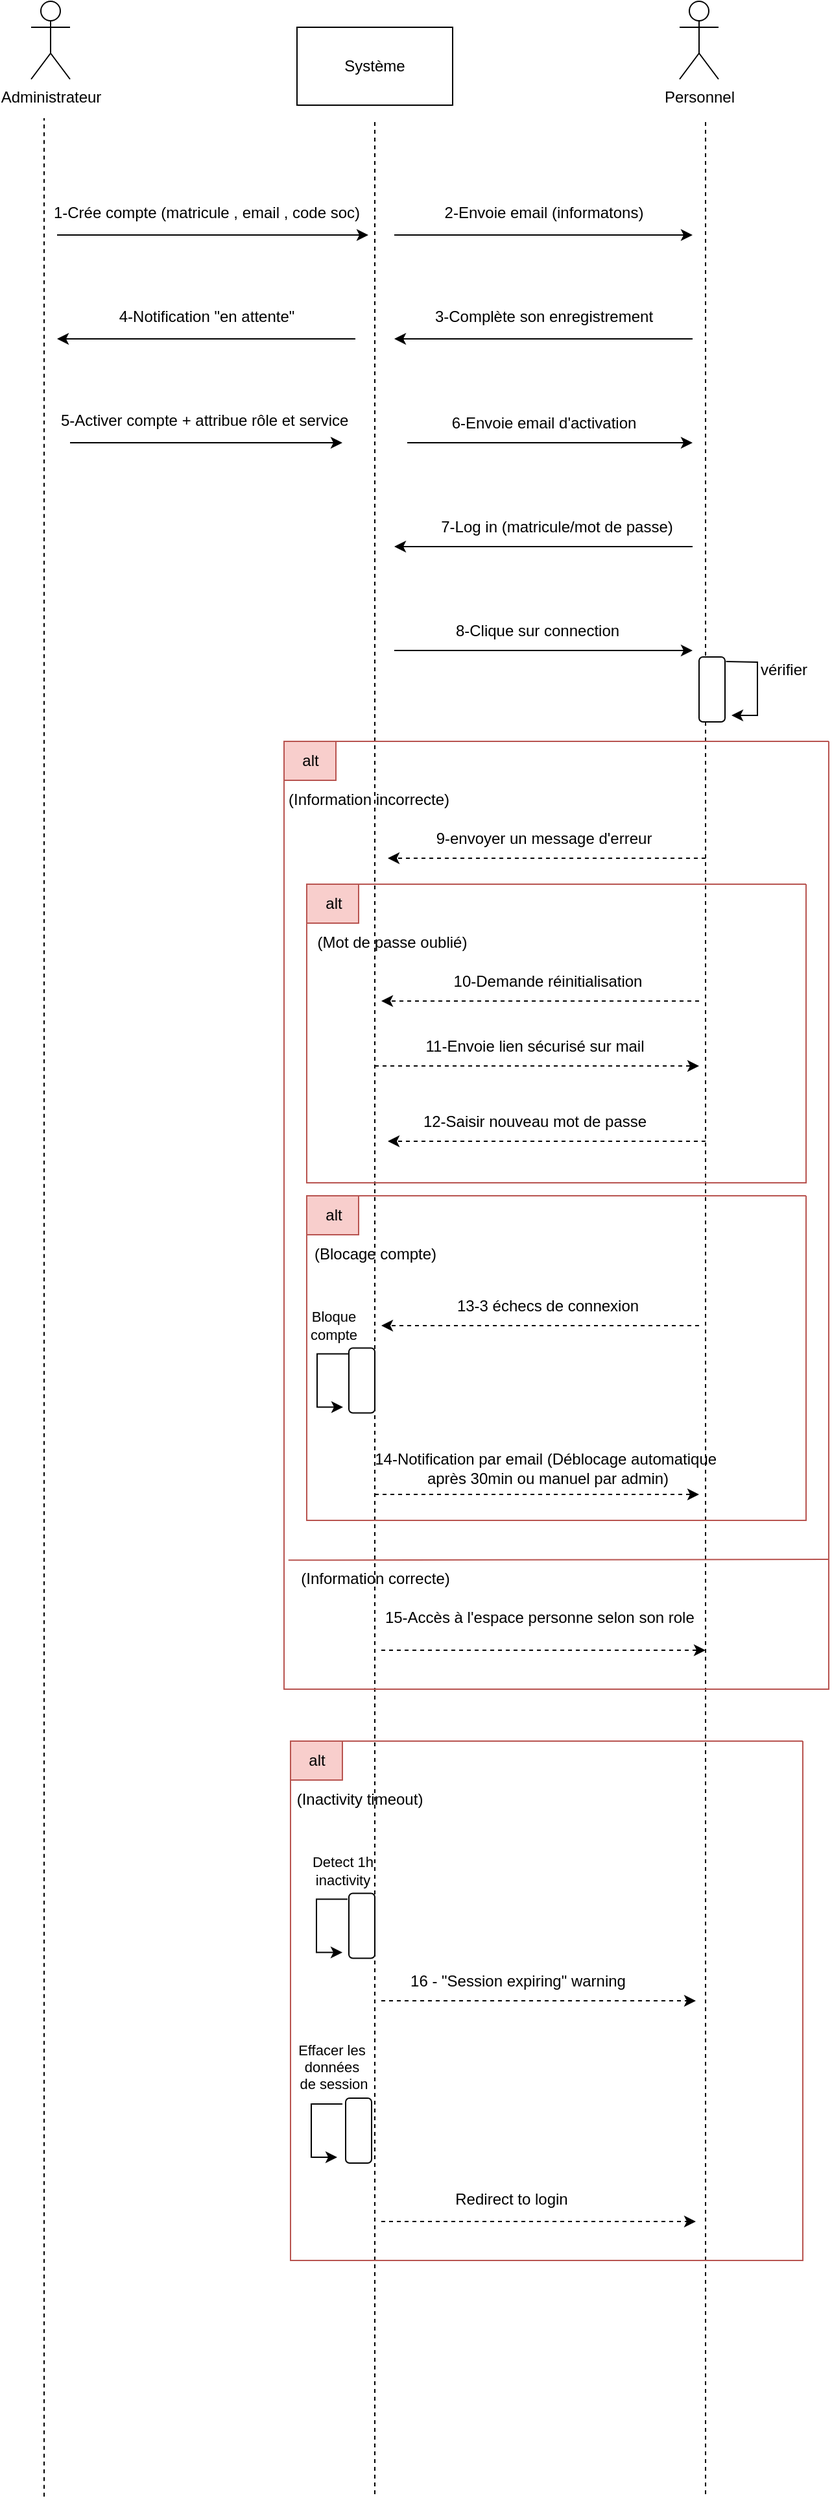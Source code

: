 <mxfile version="26.2.13">
  <diagram name="Page-1" id="2YBvvXClWsGukQMizWep">
    <mxGraphModel dx="1298" dy="1806" grid="1" gridSize="10" guides="1" tooltips="1" connect="1" arrows="1" fold="1" page="1" pageScale="1" pageWidth="850" pageHeight="1100" math="0" shadow="0">
      <root>
        <mxCell id="0" />
        <mxCell id="1" parent="0" />
        <mxCell id="f0ziFkiFmhthnas2H9XK-4" value="Administrateur" style="shape=umlActor;verticalLabelPosition=bottom;verticalAlign=top;html=1;outlineConnect=0;" vertex="1" parent="1">
          <mxGeometry x="160" y="-960" width="30" height="60" as="geometry" />
        </mxCell>
        <mxCell id="f0ziFkiFmhthnas2H9XK-15" value="Personnel" style="shape=umlActor;verticalLabelPosition=bottom;verticalAlign=top;html=1;outlineConnect=0;" vertex="1" parent="1">
          <mxGeometry x="660" y="-960" width="30" height="60" as="geometry" />
        </mxCell>
        <mxCell id="f0ziFkiFmhthnas2H9XK-19" value="" style="endArrow=none;dashed=1;html=1;rounded=0;" edge="1" parent="1">
          <mxGeometry width="50" height="50" relative="1" as="geometry">
            <mxPoint x="170" y="961.818" as="sourcePoint" />
            <mxPoint x="170" y="-870" as="targetPoint" />
          </mxGeometry>
        </mxCell>
        <mxCell id="f0ziFkiFmhthnas2H9XK-21" value="" style="endArrow=none;dashed=1;html=1;rounded=0;" edge="1" parent="1">
          <mxGeometry width="50" height="50" relative="1" as="geometry">
            <mxPoint x="680" y="960" as="sourcePoint" />
            <mxPoint x="680" y="-870" as="targetPoint" />
          </mxGeometry>
        </mxCell>
        <mxCell id="f0ziFkiFmhthnas2H9XK-22" value="" style="endArrow=none;dashed=1;html=1;rounded=0;" edge="1" parent="1">
          <mxGeometry width="50" height="50" relative="1" as="geometry">
            <mxPoint x="425" y="960" as="sourcePoint" />
            <mxPoint x="425" y="-870" as="targetPoint" />
          </mxGeometry>
        </mxCell>
        <mxCell id="f0ziFkiFmhthnas2H9XK-23" value="Système" style="rounded=0;whiteSpace=wrap;html=1;" vertex="1" parent="1">
          <mxGeometry x="365" y="-940" width="120" height="60" as="geometry" />
        </mxCell>
        <mxCell id="f0ziFkiFmhthnas2H9XK-24" value="" style="endArrow=classic;html=1;rounded=0;" edge="1" parent="1">
          <mxGeometry width="50" height="50" relative="1" as="geometry">
            <mxPoint x="180" y="-780" as="sourcePoint" />
            <mxPoint x="420" y="-780" as="targetPoint" />
          </mxGeometry>
        </mxCell>
        <mxCell id="f0ziFkiFmhthnas2H9XK-26" value="1-Crée compte (matricule , email , code soc)" style="text;html=1;align=center;verticalAlign=middle;resizable=0;points=[];autosize=1;strokeColor=none;fillColor=none;" vertex="1" parent="1">
          <mxGeometry x="165" y="-812" width="260" height="30" as="geometry" />
        </mxCell>
        <mxCell id="f0ziFkiFmhthnas2H9XK-28" value="" style="endArrow=classic;html=1;rounded=0;" edge="1" parent="1">
          <mxGeometry width="50" height="50" relative="1" as="geometry">
            <mxPoint x="440" y="-780" as="sourcePoint" />
            <mxPoint x="670" y="-780" as="targetPoint" />
          </mxGeometry>
        </mxCell>
        <mxCell id="f0ziFkiFmhthnas2H9XK-29" value="2-Envoie email (informatons)" style="text;html=1;align=center;verticalAlign=middle;resizable=0;points=[];autosize=1;strokeColor=none;fillColor=none;" vertex="1" parent="1">
          <mxGeometry x="465" y="-812" width="180" height="30" as="geometry" />
        </mxCell>
        <mxCell id="f0ziFkiFmhthnas2H9XK-30" value="" style="endArrow=classic;html=1;rounded=0;" edge="1" parent="1">
          <mxGeometry width="50" height="50" relative="1" as="geometry">
            <mxPoint x="670" y="-700" as="sourcePoint" />
            <mxPoint x="440" y="-700" as="targetPoint" />
          </mxGeometry>
        </mxCell>
        <mxCell id="f0ziFkiFmhthnas2H9XK-31" value="3-Complète son enregistrement" style="text;html=1;align=center;verticalAlign=middle;resizable=0;points=[];autosize=1;strokeColor=none;fillColor=none;" vertex="1" parent="1">
          <mxGeometry x="460" y="-732" width="190" height="30" as="geometry" />
        </mxCell>
        <mxCell id="f0ziFkiFmhthnas2H9XK-32" value="" style="endArrow=classic;html=1;rounded=0;" edge="1" parent="1">
          <mxGeometry width="50" height="50" relative="1" as="geometry">
            <mxPoint x="410" y="-700" as="sourcePoint" />
            <mxPoint x="180" y="-700" as="targetPoint" />
          </mxGeometry>
        </mxCell>
        <mxCell id="f0ziFkiFmhthnas2H9XK-33" value="4-Notification &quot;en attente&quot;" style="text;html=1;align=center;verticalAlign=middle;resizable=0;points=[];autosize=1;strokeColor=none;fillColor=none;" vertex="1" parent="1">
          <mxGeometry x="215" y="-732" width="160" height="30" as="geometry" />
        </mxCell>
        <mxCell id="f0ziFkiFmhthnas2H9XK-34" value="" style="endArrow=classic;html=1;rounded=0;" edge="1" parent="1">
          <mxGeometry width="50" height="50" relative="1" as="geometry">
            <mxPoint x="190" y="-620" as="sourcePoint" />
            <mxPoint x="400" y="-620" as="targetPoint" />
          </mxGeometry>
        </mxCell>
        <mxCell id="f0ziFkiFmhthnas2H9XK-35" value="&lt;div&gt;5-Activer compte + attribue rôle et service&amp;nbsp;&lt;/div&gt;&lt;div&gt;&lt;br&gt;&lt;/div&gt;" style="text;html=1;align=center;verticalAlign=middle;resizable=0;points=[];autosize=1;strokeColor=none;fillColor=none;" vertex="1" parent="1">
          <mxGeometry x="170" y="-650" width="250" height="40" as="geometry" />
        </mxCell>
        <mxCell id="f0ziFkiFmhthnas2H9XK-36" value="" style="endArrow=classic;html=1;rounded=0;" edge="1" parent="1">
          <mxGeometry width="50" height="50" relative="1" as="geometry">
            <mxPoint x="450" y="-620" as="sourcePoint" />
            <mxPoint x="670" y="-620" as="targetPoint" />
          </mxGeometry>
        </mxCell>
        <mxCell id="f0ziFkiFmhthnas2H9XK-37" value="6-Envoie email d&#39;activation" style="text;html=1;align=center;verticalAlign=middle;resizable=0;points=[];autosize=1;strokeColor=none;fillColor=none;" vertex="1" parent="1">
          <mxGeometry x="470" y="-650" width="170" height="30" as="geometry" />
        </mxCell>
        <mxCell id="f0ziFkiFmhthnas2H9XK-38" value="" style="endArrow=classic;html=1;rounded=0;" edge="1" parent="1">
          <mxGeometry width="50" height="50" relative="1" as="geometry">
            <mxPoint x="670" y="-540" as="sourcePoint" />
            <mxPoint x="440" y="-540" as="targetPoint" />
          </mxGeometry>
        </mxCell>
        <mxCell id="f0ziFkiFmhthnas2H9XK-39" value="7-Log in (matricule/mot de passe)" style="text;html=1;align=center;verticalAlign=middle;resizable=0;points=[];autosize=1;strokeColor=none;fillColor=none;" vertex="1" parent="1">
          <mxGeometry x="465" y="-570" width="200" height="30" as="geometry" />
        </mxCell>
        <mxCell id="f0ziFkiFmhthnas2H9XK-40" value="" style="endArrow=classic;html=1;rounded=0;" edge="1" parent="1">
          <mxGeometry width="50" height="50" relative="1" as="geometry">
            <mxPoint x="440" y="-460" as="sourcePoint" />
            <mxPoint x="670" y="-460" as="targetPoint" />
          </mxGeometry>
        </mxCell>
        <mxCell id="f0ziFkiFmhthnas2H9XK-43" value="8-Clique sur connection" style="text;html=1;align=center;verticalAlign=middle;resizable=0;points=[];autosize=1;strokeColor=none;fillColor=none;" vertex="1" parent="1">
          <mxGeometry x="475" y="-490" width="150" height="30" as="geometry" />
        </mxCell>
        <mxCell id="f0ziFkiFmhthnas2H9XK-44" value="" style="rounded=1;whiteSpace=wrap;html=1;rotation=-90;" vertex="1" parent="1">
          <mxGeometry x="660" y="-440" width="50" height="20" as="geometry" />
        </mxCell>
        <mxCell id="f0ziFkiFmhthnas2H9XK-45" value="" style="endArrow=classic;html=1;rounded=0;exitX=0.929;exitY=1.041;exitDx=0;exitDy=0;exitPerimeter=0;" edge="1" parent="1" source="f0ziFkiFmhthnas2H9XK-44">
          <mxGeometry width="50" height="50" relative="1" as="geometry">
            <mxPoint x="690" y="-450" as="sourcePoint" />
            <mxPoint x="700" y="-410" as="targetPoint" />
            <Array as="points">
              <mxPoint x="720" y="-451" />
              <mxPoint x="720" y="-410" />
            </Array>
          </mxGeometry>
        </mxCell>
        <mxCell id="f0ziFkiFmhthnas2H9XK-47" value="vérifier" style="text;html=1;align=center;verticalAlign=middle;resizable=0;points=[];autosize=1;strokeColor=none;fillColor=none;" vertex="1" parent="1">
          <mxGeometry x="710" y="-460" width="60" height="30" as="geometry" />
        </mxCell>
        <mxCell id="f0ziFkiFmhthnas2H9XK-49" value="" style="swimlane;startSize=0;fillColor=#f8cecc;strokeColor=#b85450;" vertex="1" parent="1">
          <mxGeometry x="355" y="-390" width="420" height="730" as="geometry" />
        </mxCell>
        <mxCell id="f0ziFkiFmhthnas2H9XK-50" value="alt" style="text;html=1;align=center;verticalAlign=middle;resizable=0;points=[];autosize=1;fillColor=#f8cecc;strokeColor=#b85450;" vertex="1" parent="f0ziFkiFmhthnas2H9XK-49">
          <mxGeometry width="40" height="30" as="geometry" />
        </mxCell>
        <mxCell id="f0ziFkiFmhthnas2H9XK-53" value="" style="endArrow=none;html=1;rounded=0;exitX=0;exitY=0.5;exitDx=0;exitDy=0;entryX=0.992;entryY=0.584;entryDx=0;entryDy=0;fillColor=#f8cecc;strokeColor=#b85450;entryPerimeter=0;" edge="1" parent="f0ziFkiFmhthnas2H9XK-49">
          <mxGeometry width="50" height="50" relative="1" as="geometry">
            <mxPoint x="3.36" y="630.64" as="sourcePoint" />
            <mxPoint x="420.0" y="630.0" as="targetPoint" />
          </mxGeometry>
        </mxCell>
        <mxCell id="f0ziFkiFmhthnas2H9XK-54" value="(Information incorrecte)" style="text;html=1;align=center;verticalAlign=middle;resizable=0;points=[];autosize=1;strokeColor=none;fillColor=none;" vertex="1" parent="f0ziFkiFmhthnas2H9XK-49">
          <mxGeometry x="-10" y="30" width="150" height="30" as="geometry" />
        </mxCell>
        <mxCell id="f0ziFkiFmhthnas2H9XK-56" value="9-envoyer un message d&#39;erreur" style="text;html=1;align=center;verticalAlign=middle;resizable=0;points=[];autosize=1;strokeColor=none;fillColor=none;" vertex="1" parent="f0ziFkiFmhthnas2H9XK-49">
          <mxGeometry x="105" y="60" width="190" height="30" as="geometry" />
        </mxCell>
        <mxCell id="f0ziFkiFmhthnas2H9XK-57" value="(Information correcte)" style="text;html=1;align=center;verticalAlign=middle;resizable=0;points=[];autosize=1;strokeColor=none;fillColor=none;" vertex="1" parent="f0ziFkiFmhthnas2H9XK-49">
          <mxGeometry y="630" width="140" height="30" as="geometry" />
        </mxCell>
        <mxCell id="f0ziFkiFmhthnas2H9XK-60" value="" style="endArrow=classic;html=1;rounded=0;dashed=1;" edge="1" parent="f0ziFkiFmhthnas2H9XK-49">
          <mxGeometry width="50" height="50" relative="1" as="geometry">
            <mxPoint x="75" y="700" as="sourcePoint" />
            <mxPoint x="325" y="700" as="targetPoint" />
          </mxGeometry>
        </mxCell>
        <mxCell id="f0ziFkiFmhthnas2H9XK-61" value="&amp;nbsp;15-Accès à l&#39;espace personne selon son role" style="text;html=1;align=center;verticalAlign=middle;resizable=0;points=[];autosize=1;strokeColor=none;fillColor=none;" vertex="1" parent="f0ziFkiFmhthnas2H9XK-49">
          <mxGeometry x="60" y="660" width="270" height="30" as="geometry" />
        </mxCell>
        <mxCell id="f0ziFkiFmhthnas2H9XK-63" value="" style="swimlane;startSize=0;fillColor=#f8cecc;strokeColor=#b85450;" vertex="1" parent="f0ziFkiFmhthnas2H9XK-49">
          <mxGeometry x="17.5" y="110" width="385" height="230" as="geometry" />
        </mxCell>
        <mxCell id="f0ziFkiFmhthnas2H9XK-64" value="alt" style="text;html=1;align=center;verticalAlign=middle;resizable=0;points=[];autosize=1;fillColor=#f8cecc;strokeColor=#b85450;" vertex="1" parent="f0ziFkiFmhthnas2H9XK-63">
          <mxGeometry width="40" height="30" as="geometry" />
        </mxCell>
        <mxCell id="f0ziFkiFmhthnas2H9XK-66" value="(Mot de passe oublié)" style="text;html=1;align=center;verticalAlign=middle;resizable=0;points=[];autosize=1;strokeColor=none;fillColor=none;" vertex="1" parent="f0ziFkiFmhthnas2H9XK-63">
          <mxGeometry x="-5" y="30" width="140" height="30" as="geometry" />
        </mxCell>
        <mxCell id="f0ziFkiFmhthnas2H9XK-67" value="10-Demande réinitialisation" style="text;html=1;align=center;verticalAlign=middle;resizable=0;points=[];autosize=1;strokeColor=none;fillColor=none;" vertex="1" parent="f0ziFkiFmhthnas2H9XK-63">
          <mxGeometry x="100" y="60" width="170" height="30" as="geometry" />
        </mxCell>
        <mxCell id="f0ziFkiFmhthnas2H9XK-71" value="" style="endArrow=classic;html=1;rounded=0;dashed=1;" edge="1" parent="f0ziFkiFmhthnas2H9XK-63">
          <mxGeometry width="50" height="50" relative="1" as="geometry">
            <mxPoint x="302.5" y="90" as="sourcePoint" />
            <mxPoint x="57.5" y="90" as="targetPoint" />
          </mxGeometry>
        </mxCell>
        <mxCell id="f0ziFkiFmhthnas2H9XK-72" value="" style="endArrow=classic;html=1;rounded=0;dashed=1;" edge="1" parent="f0ziFkiFmhthnas2H9XK-63">
          <mxGeometry width="50" height="50" relative="1" as="geometry">
            <mxPoint x="52.5" y="140" as="sourcePoint" />
            <mxPoint x="302.5" y="140" as="targetPoint" />
          </mxGeometry>
        </mxCell>
        <mxCell id="f0ziFkiFmhthnas2H9XK-73" value="11-Envoie lien sécurisé sur mail" style="text;html=1;align=center;verticalAlign=middle;resizable=0;points=[];autosize=1;strokeColor=none;fillColor=none;" vertex="1" parent="f0ziFkiFmhthnas2H9XK-63">
          <mxGeometry x="80" y="110" width="190" height="30" as="geometry" />
        </mxCell>
        <mxCell id="f0ziFkiFmhthnas2H9XK-74" value="" style="endArrow=classic;html=1;rounded=0;dashed=1;" edge="1" parent="f0ziFkiFmhthnas2H9XK-63">
          <mxGeometry width="50" height="50" relative="1" as="geometry">
            <mxPoint x="307.5" y="198" as="sourcePoint" />
            <mxPoint x="62.5" y="198" as="targetPoint" />
          </mxGeometry>
        </mxCell>
        <mxCell id="f0ziFkiFmhthnas2H9XK-75" value="12-Saisir nouveau mot de passe" style="text;html=1;align=center;verticalAlign=middle;resizable=0;points=[];autosize=1;strokeColor=none;fillColor=none;" vertex="1" parent="f0ziFkiFmhthnas2H9XK-63">
          <mxGeometry x="75" y="168" width="200" height="30" as="geometry" />
        </mxCell>
        <mxCell id="f0ziFkiFmhthnas2H9XK-76" value="" style="swimlane;startSize=0;fillColor=#f8cecc;strokeColor=#b85450;" vertex="1" parent="f0ziFkiFmhthnas2H9XK-49">
          <mxGeometry x="17.5" y="350" width="385" height="250" as="geometry" />
        </mxCell>
        <mxCell id="f0ziFkiFmhthnas2H9XK-77" value="alt" style="text;html=1;align=center;verticalAlign=middle;resizable=0;points=[];autosize=1;fillColor=#f8cecc;strokeColor=#b85450;" vertex="1" parent="f0ziFkiFmhthnas2H9XK-76">
          <mxGeometry width="40" height="30" as="geometry" />
        </mxCell>
        <mxCell id="f0ziFkiFmhthnas2H9XK-78" value="(Blocage compte)" style="text;html=1;align=center;verticalAlign=middle;resizable=0;points=[];autosize=1;strokeColor=none;fillColor=none;" vertex="1" parent="f0ziFkiFmhthnas2H9XK-76">
          <mxGeometry x="-7.5" y="30" width="120" height="30" as="geometry" />
        </mxCell>
        <mxCell id="f0ziFkiFmhthnas2H9XK-79" value="13-3 échecs de connexion" style="text;html=1;align=center;verticalAlign=middle;resizable=0;points=[];autosize=1;strokeColor=none;fillColor=none;" vertex="1" parent="f0ziFkiFmhthnas2H9XK-76">
          <mxGeometry x="105" y="70" width="160" height="30" as="geometry" />
        </mxCell>
        <mxCell id="f0ziFkiFmhthnas2H9XK-80" value="" style="endArrow=classic;html=1;rounded=0;dashed=1;" edge="1" parent="f0ziFkiFmhthnas2H9XK-76">
          <mxGeometry width="50" height="50" relative="1" as="geometry">
            <mxPoint x="302.5" y="100" as="sourcePoint" />
            <mxPoint x="57.5" y="100" as="targetPoint" />
          </mxGeometry>
        </mxCell>
        <mxCell id="f0ziFkiFmhthnas2H9XK-81" value="" style="endArrow=classic;html=1;rounded=0;dashed=1;" edge="1" parent="f0ziFkiFmhthnas2H9XK-76">
          <mxGeometry width="50" height="50" relative="1" as="geometry">
            <mxPoint x="52.5" y="230" as="sourcePoint" />
            <mxPoint x="302.5" y="230" as="targetPoint" />
          </mxGeometry>
        </mxCell>
        <mxCell id="f0ziFkiFmhthnas2H9XK-82" value="14-Notification par email (Déblocage automatique&amp;nbsp;&lt;div&gt;&lt;span style=&quot;background-color: transparent; color: light-dark(rgb(0, 0, 0), rgb(255, 255, 255));&quot;&gt;après 30min ou manuel par admin)&lt;/span&gt;&lt;/div&gt;" style="text;html=1;align=center;verticalAlign=middle;resizable=0;points=[];autosize=1;strokeColor=none;fillColor=none;" vertex="1" parent="f0ziFkiFmhthnas2H9XK-76">
          <mxGeometry x="40" y="190" width="290" height="40" as="geometry" />
        </mxCell>
        <mxCell id="f0ziFkiFmhthnas2H9XK-86" value="" style="rounded=1;whiteSpace=wrap;html=1;rotation=-90;" vertex="1" parent="f0ziFkiFmhthnas2H9XK-76">
          <mxGeometry x="17.5" y="132.25" width="50" height="20" as="geometry" />
        </mxCell>
        <mxCell id="f0ziFkiFmhthnas2H9XK-88" value="" style="endArrow=classic;html=1;rounded=0;exitX=0.929;exitY=1.041;exitDx=0;exitDy=0;exitPerimeter=0;align=center;" edge="1" parent="f0ziFkiFmhthnas2H9XK-76">
          <mxGeometry width="50" height="50" relative="1" as="geometry">
            <mxPoint x="32.0" y="121.75" as="sourcePoint" />
            <mxPoint x="28.0" y="162.75" as="targetPoint" />
            <Array as="points">
              <mxPoint x="8.0" y="121.75" />
              <mxPoint x="8.0" y="162.75" />
            </Array>
          </mxGeometry>
        </mxCell>
        <mxCell id="f0ziFkiFmhthnas2H9XK-89" value="Bloque&lt;div&gt;compte&lt;/div&gt;" style="edgeLabel;html=1;align=center;verticalAlign=middle;resizable=0;points=[];" vertex="1" connectable="0" parent="f0ziFkiFmhthnas2H9XK-88">
          <mxGeometry x="-0.642" y="-7" relative="1" as="geometry">
            <mxPoint x="3" y="-15" as="offset" />
          </mxGeometry>
        </mxCell>
        <mxCell id="f0ziFkiFmhthnas2H9XK-55" value="" style="endArrow=classic;html=1;rounded=0;dashed=1;" edge="1" parent="1">
          <mxGeometry width="50" height="50" relative="1" as="geometry">
            <mxPoint x="680" y="-300" as="sourcePoint" />
            <mxPoint x="435" y="-300" as="targetPoint" />
          </mxGeometry>
        </mxCell>
        <mxCell id="f0ziFkiFmhthnas2H9XK-91" value="" style="swimlane;startSize=0;fillColor=#f8cecc;strokeColor=#b85450;" vertex="1" parent="1">
          <mxGeometry x="360" y="380" width="395" height="400" as="geometry" />
        </mxCell>
        <mxCell id="f0ziFkiFmhthnas2H9XK-92" value="alt" style="text;html=1;align=center;verticalAlign=middle;resizable=0;points=[];autosize=1;fillColor=#f8cecc;strokeColor=#b85450;" vertex="1" parent="f0ziFkiFmhthnas2H9XK-91">
          <mxGeometry width="40" height="30" as="geometry" />
        </mxCell>
        <mxCell id="f0ziFkiFmhthnas2H9XK-93" value="(Inactivity timeout)" style="text;html=1;align=center;verticalAlign=middle;resizable=0;points=[];autosize=1;strokeColor=none;fillColor=none;" vertex="1" parent="f0ziFkiFmhthnas2H9XK-91">
          <mxGeometry x="-7.5" y="30" width="120" height="30" as="geometry" />
        </mxCell>
        <mxCell id="f0ziFkiFmhthnas2H9XK-96" value="" style="endArrow=classic;html=1;rounded=0;dashed=1;" edge="1" parent="f0ziFkiFmhthnas2H9XK-91">
          <mxGeometry width="50" height="50" relative="1" as="geometry">
            <mxPoint x="70" y="200" as="sourcePoint" />
            <mxPoint x="312.5" y="200" as="targetPoint" />
          </mxGeometry>
        </mxCell>
        <mxCell id="f0ziFkiFmhthnas2H9XK-97" value="16 - &quot;Session expiring&quot; warning" style="text;html=1;align=center;verticalAlign=middle;resizable=0;points=[];autosize=1;strokeColor=none;fillColor=none;" vertex="1" parent="f0ziFkiFmhthnas2H9XK-91">
          <mxGeometry x="80" y="170" width="190" height="30" as="geometry" />
        </mxCell>
        <mxCell id="f0ziFkiFmhthnas2H9XK-98" value="" style="rounded=1;whiteSpace=wrap;html=1;rotation=-90;" vertex="1" parent="f0ziFkiFmhthnas2H9XK-91">
          <mxGeometry x="30" y="132.25" width="50" height="20" as="geometry" />
        </mxCell>
        <mxCell id="f0ziFkiFmhthnas2H9XK-99" value="" style="endArrow=classic;html=1;rounded=0;exitX=0.929;exitY=1.041;exitDx=0;exitDy=0;exitPerimeter=0;align=center;" edge="1" parent="f0ziFkiFmhthnas2H9XK-91">
          <mxGeometry width="50" height="50" relative="1" as="geometry">
            <mxPoint x="44.0" y="121.75" as="sourcePoint" />
            <mxPoint x="40.0" y="162.75" as="targetPoint" />
            <Array as="points">
              <mxPoint x="20.0" y="121.75" />
              <mxPoint x="20.0" y="162.75" />
            </Array>
          </mxGeometry>
        </mxCell>
        <mxCell id="f0ziFkiFmhthnas2H9XK-100" value="Detect 1h&lt;div&gt;inactivity&lt;/div&gt;" style="edgeLabel;html=1;align=center;verticalAlign=middle;resizable=0;points=[];" vertex="1" connectable="0" parent="f0ziFkiFmhthnas2H9XK-99">
          <mxGeometry x="-0.642" y="-7" relative="1" as="geometry">
            <mxPoint x="11" y="-15" as="offset" />
          </mxGeometry>
        </mxCell>
        <mxCell id="f0ziFkiFmhthnas2H9XK-101" value="" style="rounded=1;whiteSpace=wrap;html=1;rotation=-90;" vertex="1" parent="f0ziFkiFmhthnas2H9XK-91">
          <mxGeometry x="27.5" y="290" width="50" height="20" as="geometry" />
        </mxCell>
        <mxCell id="f0ziFkiFmhthnas2H9XK-102" value="" style="endArrow=classic;html=1;rounded=0;exitX=0.929;exitY=1.041;exitDx=0;exitDy=0;exitPerimeter=0;align=center;" edge="1" parent="f0ziFkiFmhthnas2H9XK-91">
          <mxGeometry width="50" height="50" relative="1" as="geometry">
            <mxPoint x="40.0" y="279.5" as="sourcePoint" />
            <mxPoint x="36.0" y="320.5" as="targetPoint" />
            <Array as="points">
              <mxPoint x="16.0" y="279.5" />
              <mxPoint x="16.0" y="320.5" />
            </Array>
          </mxGeometry>
        </mxCell>
        <mxCell id="f0ziFkiFmhthnas2H9XK-103" value="Effacer les&amp;nbsp;&lt;div&gt;données&amp;nbsp;&lt;/div&gt;&lt;div&gt;de session&lt;/div&gt;" style="edgeLabel;html=1;align=center;verticalAlign=middle;resizable=0;points=[];" vertex="1" connectable="0" parent="f0ziFkiFmhthnas2H9XK-102">
          <mxGeometry x="-0.642" y="-7" relative="1" as="geometry">
            <mxPoint x="8" y="-22" as="offset" />
          </mxGeometry>
        </mxCell>
        <mxCell id="f0ziFkiFmhthnas2H9XK-105" value="" style="endArrow=classic;html=1;rounded=0;dashed=1;" edge="1" parent="f0ziFkiFmhthnas2H9XK-91">
          <mxGeometry width="50" height="50" relative="1" as="geometry">
            <mxPoint x="70" y="370" as="sourcePoint" />
            <mxPoint x="312.5" y="370" as="targetPoint" />
          </mxGeometry>
        </mxCell>
        <mxCell id="f0ziFkiFmhthnas2H9XK-106" value="Redirect to login" style="text;html=1;align=center;verticalAlign=middle;resizable=0;points=[];autosize=1;strokeColor=none;fillColor=none;" vertex="1" parent="1">
          <mxGeometry x="475" y="718" width="110" height="30" as="geometry" />
        </mxCell>
      </root>
    </mxGraphModel>
  </diagram>
</mxfile>
